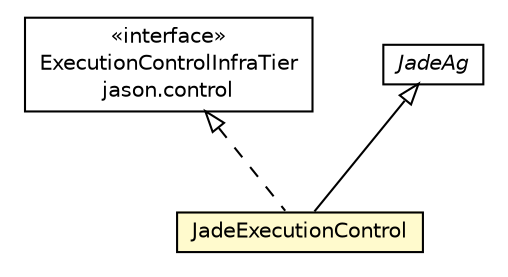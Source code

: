 #!/usr/local/bin/dot
#
# Class diagram 
# Generated by UMLGraph version R5_6_6-1-g9240c4 (http://www.umlgraph.org/)
#

digraph G {
	edge [fontname="Helvetica",fontsize=10,labelfontname="Helvetica",labelfontsize=10];
	node [fontname="Helvetica",fontsize=10,shape=plaintext];
	nodesep=0.25;
	ranksep=0.5;
	// jason.control.ExecutionControlInfraTier
	c24273 [label=<<table title="jason.control.ExecutionControlInfraTier" border="0" cellborder="1" cellspacing="0" cellpadding="2" port="p" href="../../control/ExecutionControlInfraTier.html">
		<tr><td><table border="0" cellspacing="0" cellpadding="1">
<tr><td align="center" balign="center"> &#171;interface&#187; </td></tr>
<tr><td align="center" balign="center"> ExecutionControlInfraTier </td></tr>
<tr><td align="center" balign="center"> jason.control </td></tr>
		</table></td></tr>
		</table>>, URL="../../control/ExecutionControlInfraTier.html", fontname="Helvetica", fontcolor="black", fontsize=10.0];
	// jason.infra.jade.JadeExecutionControl
	c24321 [label=<<table title="jason.infra.jade.JadeExecutionControl" border="0" cellborder="1" cellspacing="0" cellpadding="2" port="p" bgcolor="lemonChiffon" href="./JadeExecutionControl.html">
		<tr><td><table border="0" cellspacing="0" cellpadding="1">
<tr><td align="center" balign="center"> JadeExecutionControl </td></tr>
		</table></td></tr>
		</table>>, URL="./JadeExecutionControl.html", fontname="Helvetica", fontcolor="black", fontsize=10.0];
	// jason.infra.jade.JadeAg
	c24324 [label=<<table title="jason.infra.jade.JadeAg" border="0" cellborder="1" cellspacing="0" cellpadding="2" port="p" href="./JadeAg.html">
		<tr><td><table border="0" cellspacing="0" cellpadding="1">
<tr><td align="center" balign="center"><font face="Helvetica-Oblique"> JadeAg </font></td></tr>
		</table></td></tr>
		</table>>, URL="./JadeAg.html", fontname="Helvetica", fontcolor="black", fontsize=10.0];
	//jason.infra.jade.JadeExecutionControl extends jason.infra.jade.JadeAg
	c24324:p -> c24321:p [dir=back,arrowtail=empty];
	//jason.infra.jade.JadeExecutionControl implements jason.control.ExecutionControlInfraTier
	c24273:p -> c24321:p [dir=back,arrowtail=empty,style=dashed];
}

